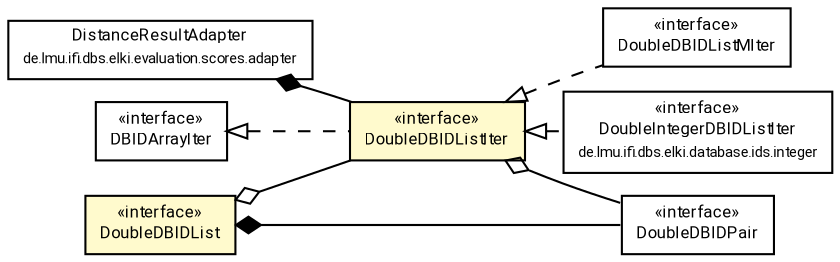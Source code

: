#!/usr/local/bin/dot
#
# Class diagram 
# Generated by UMLGraph version R5_7_2-60-g0e99a6 (http://www.spinellis.gr/umlgraph/)
#

digraph G {
	graph [fontnames="svg"]
	edge [fontname="Roboto",fontsize=7,labelfontname="Roboto",labelfontsize=7,color="black"];
	node [fontname="Roboto",fontcolor="black",fontsize=8,shape=plaintext,margin=0,width=0,height=0];
	nodesep=0.15;
	ranksep=0.25;
	rankdir=LR;
	// de.lmu.ifi.dbs.elki.evaluation.scores.adapter.DistanceResultAdapter
	c3463050 [label=<<table title="de.lmu.ifi.dbs.elki.evaluation.scores.adapter.DistanceResultAdapter" border="0" cellborder="1" cellspacing="0" cellpadding="2" href="../../evaluation/scores/adapter/DistanceResultAdapter.html" target="_parent">
		<tr><td><table border="0" cellspacing="0" cellpadding="1">
		<tr><td align="center" balign="center"> <font face="Roboto">DistanceResultAdapter</font> </td></tr>
		<tr><td align="center" balign="center"> <font face="Roboto" point-size="7.0">de.lmu.ifi.dbs.elki.evaluation.scores.adapter</font> </td></tr>
		</table></td></tr>
		</table>>, URL="../../evaluation/scores/adapter/DistanceResultAdapter.html"];
	// de.lmu.ifi.dbs.elki.database.ids.DoubleDBIDListIter
	c3463265 [label=<<table title="de.lmu.ifi.dbs.elki.database.ids.DoubleDBIDListIter" border="0" cellborder="1" cellspacing="0" cellpadding="2" bgcolor="lemonChiffon" href="DoubleDBIDListIter.html" target="_parent">
		<tr><td><table border="0" cellspacing="0" cellpadding="1">
		<tr><td align="center" balign="center"> &#171;interface&#187; </td></tr>
		<tr><td align="center" balign="center"> <font face="Roboto">DoubleDBIDListIter</font> </td></tr>
		</table></td></tr>
		</table>>, URL="DoubleDBIDListIter.html"];
	// de.lmu.ifi.dbs.elki.database.ids.DoubleDBIDListMIter
	c3463275 [label=<<table title="de.lmu.ifi.dbs.elki.database.ids.DoubleDBIDListMIter" border="0" cellborder="1" cellspacing="0" cellpadding="2" href="DoubleDBIDListMIter.html" target="_parent">
		<tr><td><table border="0" cellspacing="0" cellpadding="1">
		<tr><td align="center" balign="center"> &#171;interface&#187; </td></tr>
		<tr><td align="center" balign="center"> <font face="Roboto">DoubleDBIDListMIter</font> </td></tr>
		</table></td></tr>
		</table>>, URL="DoubleDBIDListMIter.html"];
	// de.lmu.ifi.dbs.elki.database.ids.DoubleDBIDList
	c3463276 [label=<<table title="de.lmu.ifi.dbs.elki.database.ids.DoubleDBIDList" border="0" cellborder="1" cellspacing="0" cellpadding="2" bgcolor="LemonChiffon" href="DoubleDBIDList.html" target="_parent">
		<tr><td><table border="0" cellspacing="0" cellpadding="1">
		<tr><td align="center" balign="center"> &#171;interface&#187; </td></tr>
		<tr><td align="center" balign="center"> <font face="Roboto">DoubleDBIDList</font> </td></tr>
		</table></td></tr>
		</table>>, URL="DoubleDBIDList.html"];
	// de.lmu.ifi.dbs.elki.database.ids.DBIDArrayIter
	c3463279 [label=<<table title="de.lmu.ifi.dbs.elki.database.ids.DBIDArrayIter" border="0" cellborder="1" cellspacing="0" cellpadding="2" href="DBIDArrayIter.html" target="_parent">
		<tr><td><table border="0" cellspacing="0" cellpadding="1">
		<tr><td align="center" balign="center"> &#171;interface&#187; </td></tr>
		<tr><td align="center" balign="center"> <font face="Roboto">DBIDArrayIter</font> </td></tr>
		</table></td></tr>
		</table>>, URL="DBIDArrayIter.html"];
	// de.lmu.ifi.dbs.elki.database.ids.DoubleDBIDPair
	c3463281 [label=<<table title="de.lmu.ifi.dbs.elki.database.ids.DoubleDBIDPair" border="0" cellborder="1" cellspacing="0" cellpadding="2" href="DoubleDBIDPair.html" target="_parent">
		<tr><td><table border="0" cellspacing="0" cellpadding="1">
		<tr><td align="center" balign="center"> &#171;interface&#187; </td></tr>
		<tr><td align="center" balign="center"> <font face="Roboto">DoubleDBIDPair</font> </td></tr>
		</table></td></tr>
		</table>>, URL="DoubleDBIDPair.html"];
	// de.lmu.ifi.dbs.elki.database.ids.integer.DoubleIntegerDBIDListIter
	c3463337 [label=<<table title="de.lmu.ifi.dbs.elki.database.ids.integer.DoubleIntegerDBIDListIter" border="0" cellborder="1" cellspacing="0" cellpadding="2" href="integer/DoubleIntegerDBIDListIter.html" target="_parent">
		<tr><td><table border="0" cellspacing="0" cellpadding="1">
		<tr><td align="center" balign="center"> &#171;interface&#187; </td></tr>
		<tr><td align="center" balign="center"> <font face="Roboto">DoubleIntegerDBIDListIter</font> </td></tr>
		<tr><td align="center" balign="center"> <font face="Roboto" point-size="7.0">de.lmu.ifi.dbs.elki.database.ids.integer</font> </td></tr>
		</table></td></tr>
		</table>>, URL="integer/DoubleIntegerDBIDListIter.html"];
	// de.lmu.ifi.dbs.elki.evaluation.scores.adapter.DistanceResultAdapter composed de.lmu.ifi.dbs.elki.database.ids.DoubleDBIDListIter
	c3463050 -> c3463265 [arrowhead=none,arrowtail=diamond,dir=back,weight=6];
	// de.lmu.ifi.dbs.elki.database.ids.DoubleDBIDListIter implements de.lmu.ifi.dbs.elki.database.ids.DBIDArrayIter
	c3463279 -> c3463265 [arrowtail=empty,style=dashed,dir=back,weight=9];
	// de.lmu.ifi.dbs.elki.database.ids.DoubleDBIDListIter has de.lmu.ifi.dbs.elki.database.ids.DoubleDBIDPair
	c3463265 -> c3463281 [arrowhead=none,arrowtail=ediamond,dir=back,weight=4];
	// de.lmu.ifi.dbs.elki.database.ids.DoubleDBIDListMIter implements de.lmu.ifi.dbs.elki.database.ids.DoubleDBIDListIter
	c3463265 -> c3463275 [arrowtail=empty,style=dashed,dir=back,weight=9];
	// de.lmu.ifi.dbs.elki.database.ids.DoubleDBIDList composed de.lmu.ifi.dbs.elki.database.ids.DoubleDBIDPair
	c3463276 -> c3463281 [arrowhead=none,arrowtail=diamond,dir=back,weight=6];
	// de.lmu.ifi.dbs.elki.database.ids.DoubleDBIDList has de.lmu.ifi.dbs.elki.database.ids.DoubleDBIDListIter
	c3463276 -> c3463265 [arrowhead=none,arrowtail=ediamond,dir=back,weight=4];
	// de.lmu.ifi.dbs.elki.database.ids.integer.DoubleIntegerDBIDListIter implements de.lmu.ifi.dbs.elki.database.ids.DoubleDBIDListIter
	c3463265 -> c3463337 [arrowtail=empty,style=dashed,dir=back,weight=9];
}

